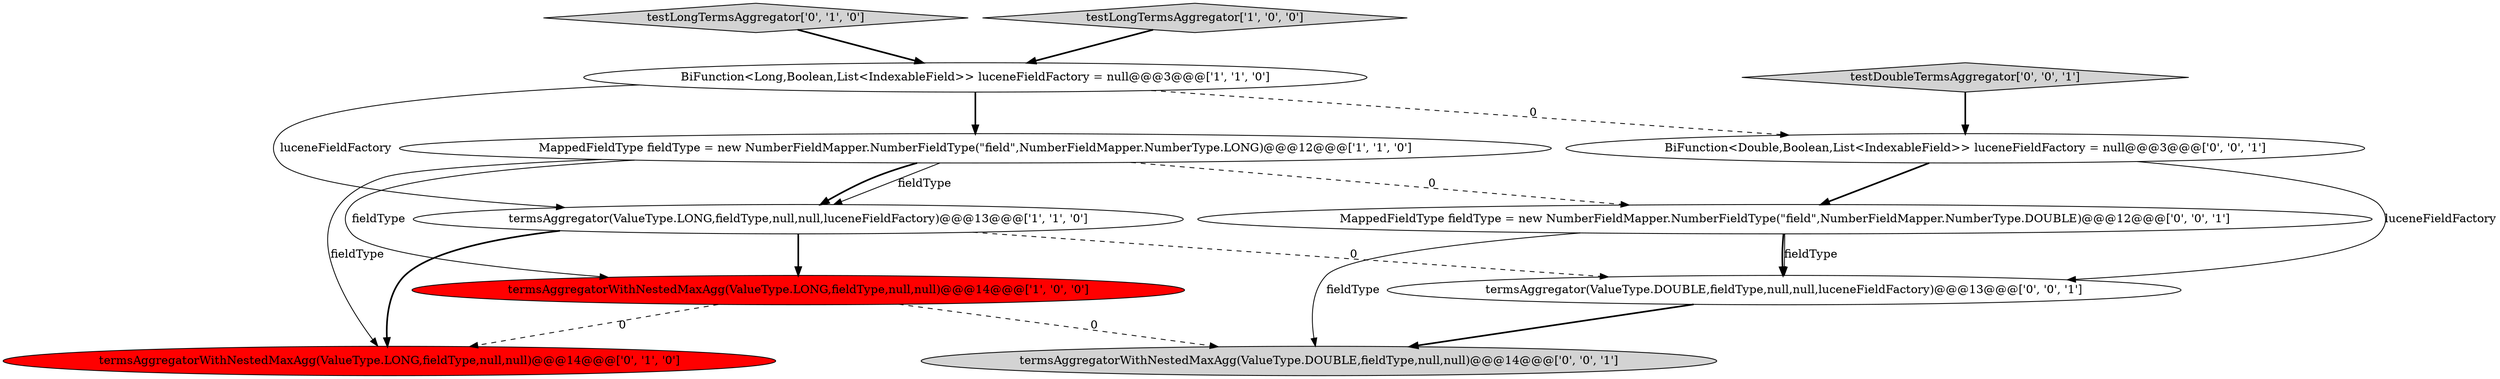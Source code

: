 digraph {
3 [style = filled, label = "BiFunction<Long,Boolean,List<IndexableField>> luceneFieldFactory = null@@@3@@@['1', '1', '0']", fillcolor = white, shape = ellipse image = "AAA0AAABBB1BBB"];
0 [style = filled, label = "termsAggregator(ValueType.LONG,fieldType,null,null,luceneFieldFactory)@@@13@@@['1', '1', '0']", fillcolor = white, shape = ellipse image = "AAA0AAABBB1BBB"];
6 [style = filled, label = "testLongTermsAggregator['0', '1', '0']", fillcolor = lightgray, shape = diamond image = "AAA0AAABBB2BBB"];
1 [style = filled, label = "MappedFieldType fieldType = new NumberFieldMapper.NumberFieldType(\"field\",NumberFieldMapper.NumberType.LONG)@@@12@@@['1', '1', '0']", fillcolor = white, shape = ellipse image = "AAA0AAABBB1BBB"];
5 [style = filled, label = "termsAggregatorWithNestedMaxAgg(ValueType.LONG,fieldType,null,null)@@@14@@@['0', '1', '0']", fillcolor = red, shape = ellipse image = "AAA1AAABBB2BBB"];
8 [style = filled, label = "termsAggregatorWithNestedMaxAgg(ValueType.DOUBLE,fieldType,null,null)@@@14@@@['0', '0', '1']", fillcolor = lightgray, shape = ellipse image = "AAA0AAABBB3BBB"];
9 [style = filled, label = "termsAggregator(ValueType.DOUBLE,fieldType,null,null,luceneFieldFactory)@@@13@@@['0', '0', '1']", fillcolor = white, shape = ellipse image = "AAA0AAABBB3BBB"];
10 [style = filled, label = "BiFunction<Double,Boolean,List<IndexableField>> luceneFieldFactory = null@@@3@@@['0', '0', '1']", fillcolor = white, shape = ellipse image = "AAA0AAABBB3BBB"];
11 [style = filled, label = "testDoubleTermsAggregator['0', '0', '1']", fillcolor = lightgray, shape = diamond image = "AAA0AAABBB3BBB"];
4 [style = filled, label = "termsAggregatorWithNestedMaxAgg(ValueType.LONG,fieldType,null,null)@@@14@@@['1', '0', '0']", fillcolor = red, shape = ellipse image = "AAA1AAABBB1BBB"];
2 [style = filled, label = "testLongTermsAggregator['1', '0', '0']", fillcolor = lightgray, shape = diamond image = "AAA0AAABBB1BBB"];
7 [style = filled, label = "MappedFieldType fieldType = new NumberFieldMapper.NumberFieldType(\"field\",NumberFieldMapper.NumberType.DOUBLE)@@@12@@@['0', '0', '1']", fillcolor = white, shape = ellipse image = "AAA0AAABBB3BBB"];
6->3 [style = bold, label=""];
3->1 [style = bold, label=""];
2->3 [style = bold, label=""];
1->4 [style = solid, label="fieldType"];
1->0 [style = solid, label="fieldType"];
1->0 [style = bold, label=""];
10->9 [style = solid, label="luceneFieldFactory"];
3->0 [style = solid, label="luceneFieldFactory"];
9->8 [style = bold, label=""];
10->7 [style = bold, label=""];
7->9 [style = solid, label="fieldType"];
7->9 [style = bold, label=""];
0->4 [style = bold, label=""];
11->10 [style = bold, label=""];
4->8 [style = dashed, label="0"];
4->5 [style = dashed, label="0"];
7->8 [style = solid, label="fieldType"];
3->10 [style = dashed, label="0"];
0->9 [style = dashed, label="0"];
1->7 [style = dashed, label="0"];
1->5 [style = solid, label="fieldType"];
0->5 [style = bold, label=""];
}
